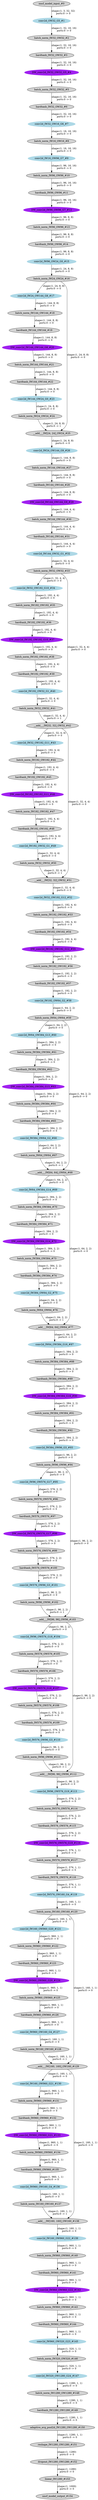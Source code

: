 strict digraph  {
"0 /nncf_model_input_0" [id=0, label="nncf_model_input_#0", style=filled, type=nncf_model_input];
"1 MobileNetV2/Sequential[features]/ConvBNActivation[0]/NNCFConv2d[0]/conv2d_0" [color=lightblue, id=1, label="conv2d_OW32_G5_#1", style=filled, type=conv2d];
"2 MobileNetV2/Sequential[features]/ConvBNActivation[0]/NNCFBatchNorm2d[1]/batch_norm_0" [id=2, label="batch_norm_IW32_OW32_#2", style=filled, type=batch_norm];
"3 MobileNetV2/Sequential[features]/ConvBNActivation[0]/ReLU6[2]/hardtanh_0" [id=3, label="hardtanh_IW32_OW32_#3", style=filled, type=hardtanh];
"4 MobileNetV2/Sequential[features]/InvertedResidual[1]/Sequential[conv]/ConvBNActivation[0]/NNCFConv2d[0]/conv2d_0" [color=purple, id=4, label="DW_conv2d_IW32_OW32_G5_#4", style=filled, type=conv2d];
"5 MobileNetV2/Sequential[features]/InvertedResidual[1]/Sequential[conv]/ConvBNActivation[0]/NNCFBatchNorm2d[1]/batch_norm_0" [id=5, label="batch_norm_IW32_OW32_#5", style=filled, type=batch_norm];
"6 MobileNetV2/Sequential[features]/InvertedResidual[1]/Sequential[conv]/ConvBNActivation[0]/ReLU6[2]/hardtanh_0" [id=6, label="hardtanh_IW32_OW32_#6", style=filled, type=hardtanh];
"7 MobileNetV2/Sequential[features]/InvertedResidual[1]/Sequential[conv]/NNCFConv2d[1]/conv2d_0" [color=lightblue, id=7, label="conv2d_IW32_OW16_G6_#7", style=filled, type=conv2d];
"8 MobileNetV2/Sequential[features]/InvertedResidual[1]/Sequential[conv]/NNCFBatchNorm2d[2]/batch_norm_0" [id=8, label="batch_norm_IW16_OW16_#8", style=filled, type=batch_norm];
"9 MobileNetV2/Sequential[features]/InvertedResidual[2]/Sequential[conv]/ConvBNActivation[0]/NNCFConv2d[0]/conv2d_0" [color=lightblue, id=9, label="conv2d_IW16_OW96_G7_#9", style=filled, type=conv2d];
"10 MobileNetV2/Sequential[features]/InvertedResidual[2]/Sequential[conv]/ConvBNActivation[0]/NNCFBatchNorm2d[1]/batch_norm_0" [id=10, label="batch_norm_IW96_OW96_#10", style=filled, type=batch_norm];
"11 MobileNetV2/Sequential[features]/InvertedResidual[2]/Sequential[conv]/ConvBNActivation[0]/ReLU6[2]/hardtanh_0" [id=11, label="hardtanh_IW96_OW96_#11", style=filled, type=hardtanh];
"12 MobileNetV2/Sequential[features]/InvertedResidual[2]/Sequential[conv]/ConvBNActivation[1]/NNCFConv2d[0]/conv2d_0" [color=purple, id=12, label="DW_conv2d_IW96_OW96_G7_#12", style=filled, type=conv2d];
"13 MobileNetV2/Sequential[features]/InvertedResidual[2]/Sequential[conv]/ConvBNActivation[1]/NNCFBatchNorm2d[1]/batch_norm_0" [id=13, label="batch_norm_IW96_OW96_#13", style=filled, type=batch_norm];
"14 MobileNetV2/Sequential[features]/InvertedResidual[2]/Sequential[conv]/ConvBNActivation[1]/ReLU6[2]/hardtanh_0" [id=14, label="hardtanh_IW96_OW96_#14", style=filled, type=hardtanh];
"15 MobileNetV2/Sequential[features]/InvertedResidual[2]/Sequential[conv]/NNCFConv2d[2]/conv2d_0" [color=lightblue, id=15, label="conv2d_IW96_OW24_G0_#15", style=filled, type=conv2d];
"16 MobileNetV2/Sequential[features]/InvertedResidual[2]/Sequential[conv]/NNCFBatchNorm2d[3]/batch_norm_0" [id=16, label="batch_norm_IW24_OW24_#16", style=filled, type=batch_norm];
"17 MobileNetV2/Sequential[features]/InvertedResidual[3]/Sequential[conv]/ConvBNActivation[0]/NNCFConv2d[0]/conv2d_0" [color=lightblue, id=17, label="conv2d_IW24_OW144_G8_#17", style=filled, type=conv2d];
"18 MobileNetV2/Sequential[features]/InvertedResidual[3]/Sequential[conv]/ConvBNActivation[0]/NNCFBatchNorm2d[1]/batch_norm_0" [id=18, label="batch_norm_IW144_OW144_#18", style=filled, type=batch_norm];
"19 MobileNetV2/Sequential[features]/InvertedResidual[3]/Sequential[conv]/ConvBNActivation[0]/ReLU6[2]/hardtanh_0" [id=19, label="hardtanh_IW144_OW144_#19", style=filled, type=hardtanh];
"20 MobileNetV2/Sequential[features]/InvertedResidual[3]/Sequential[conv]/ConvBNActivation[1]/NNCFConv2d[0]/conv2d_0" [color=purple, id=20, label="DW_conv2d_IW144_OW144_G8_#20", style=filled, type=conv2d];
"21 MobileNetV2/Sequential[features]/InvertedResidual[3]/Sequential[conv]/ConvBNActivation[1]/NNCFBatchNorm2d[1]/batch_norm_0" [id=21, label="batch_norm_IW144_OW144_#21", style=filled, type=batch_norm];
"22 MobileNetV2/Sequential[features]/InvertedResidual[3]/Sequential[conv]/ConvBNActivation[1]/ReLU6[2]/hardtanh_0" [id=22, label="hardtanh_IW144_OW144_#22", style=filled, type=hardtanh];
"23 MobileNetV2/Sequential[features]/InvertedResidual[3]/Sequential[conv]/NNCFConv2d[2]/conv2d_0" [color=lightblue, id=23, label="conv2d_IW144_OW24_G0_#23", style=filled, type=conv2d];
"24 MobileNetV2/Sequential[features]/InvertedResidual[3]/Sequential[conv]/NNCFBatchNorm2d[3]/batch_norm_0" [id=24, label="batch_norm_IW24_OW24_#24", style=filled, type=batch_norm];
"25 MobileNetV2/Sequential[features]/InvertedResidual[3]/__add___0" [id=25, label="__add___IW[24, 24]_OW24_#25", style=filled, type=__add__];
"26 MobileNetV2/Sequential[features]/InvertedResidual[4]/Sequential[conv]/ConvBNActivation[0]/NNCFConv2d[0]/conv2d_0" [color=lightblue, id=26, label="conv2d_IW24_OW144_G9_#26", style=filled, type=conv2d];
"27 MobileNetV2/Sequential[features]/InvertedResidual[4]/Sequential[conv]/ConvBNActivation[0]/NNCFBatchNorm2d[1]/batch_norm_0" [id=27, label="batch_norm_IW144_OW144_#27", style=filled, type=batch_norm];
"28 MobileNetV2/Sequential[features]/InvertedResidual[4]/Sequential[conv]/ConvBNActivation[0]/ReLU6[2]/hardtanh_0" [id=28, label="hardtanh_IW144_OW144_#28", style=filled, type=hardtanh];
"29 MobileNetV2/Sequential[features]/InvertedResidual[4]/Sequential[conv]/ConvBNActivation[1]/NNCFConv2d[0]/conv2d_0" [color=purple, id=29, label="DW_conv2d_IW144_OW144_G9_#29", style=filled, type=conv2d];
"30 MobileNetV2/Sequential[features]/InvertedResidual[4]/Sequential[conv]/ConvBNActivation[1]/NNCFBatchNorm2d[1]/batch_norm_0" [id=30, label="batch_norm_IW144_OW144_#30", style=filled, type=batch_norm];
"31 MobileNetV2/Sequential[features]/InvertedResidual[4]/Sequential[conv]/ConvBNActivation[1]/ReLU6[2]/hardtanh_0" [id=31, label="hardtanh_IW144_OW144_#31", style=filled, type=hardtanh];
"32 MobileNetV2/Sequential[features]/InvertedResidual[4]/Sequential[conv]/NNCFConv2d[2]/conv2d_0" [color=lightblue, id=32, label="conv2d_IW144_OW32_G1_#32", style=filled, type=conv2d];
"33 MobileNetV2/Sequential[features]/InvertedResidual[4]/Sequential[conv]/NNCFBatchNorm2d[3]/batch_norm_0" [id=33, label="batch_norm_IW32_OW32_#33", style=filled, type=batch_norm];
"34 MobileNetV2/Sequential[features]/InvertedResidual[5]/Sequential[conv]/ConvBNActivation[0]/NNCFConv2d[0]/conv2d_0" [color=lightblue, id=34, label="conv2d_IW32_OW192_G10_#34", style=filled, type=conv2d];
"35 MobileNetV2/Sequential[features]/InvertedResidual[5]/Sequential[conv]/ConvBNActivation[0]/NNCFBatchNorm2d[1]/batch_norm_0" [id=35, label="batch_norm_IW192_OW192_#35", style=filled, type=batch_norm];
"36 MobileNetV2/Sequential[features]/InvertedResidual[5]/Sequential[conv]/ConvBNActivation[0]/ReLU6[2]/hardtanh_0" [id=36, label="hardtanh_IW192_OW192_#36", style=filled, type=hardtanh];
"37 MobileNetV2/Sequential[features]/InvertedResidual[5]/Sequential[conv]/ConvBNActivation[1]/NNCFConv2d[0]/conv2d_0" [color=purple, id=37, label="DW_conv2d_IW192_OW192_G10_#37", style=filled, type=conv2d];
"38 MobileNetV2/Sequential[features]/InvertedResidual[5]/Sequential[conv]/ConvBNActivation[1]/NNCFBatchNorm2d[1]/batch_norm_0" [id=38, label="batch_norm_IW192_OW192_#38", style=filled, type=batch_norm];
"39 MobileNetV2/Sequential[features]/InvertedResidual[5]/Sequential[conv]/ConvBNActivation[1]/ReLU6[2]/hardtanh_0" [id=39, label="hardtanh_IW192_OW192_#39", style=filled, type=hardtanh];
"40 MobileNetV2/Sequential[features]/InvertedResidual[5]/Sequential[conv]/NNCFConv2d[2]/conv2d_0" [color=lightblue, id=40, label="conv2d_IW192_OW32_G1_#40", style=filled, type=conv2d];
"41 MobileNetV2/Sequential[features]/InvertedResidual[5]/Sequential[conv]/NNCFBatchNorm2d[3]/batch_norm_0" [id=41, label="batch_norm_IW32_OW32_#41", style=filled, type=batch_norm];
"42 MobileNetV2/Sequential[features]/InvertedResidual[5]/__add___0" [id=42, label="__add___IW[32, 32]_OW32_#42", style=filled, type=__add__];
"43 MobileNetV2/Sequential[features]/InvertedResidual[6]/Sequential[conv]/ConvBNActivation[0]/NNCFConv2d[0]/conv2d_0" [color=lightblue, id=43, label="conv2d_IW32_OW192_G11_#43", style=filled, type=conv2d];
"44 MobileNetV2/Sequential[features]/InvertedResidual[6]/Sequential[conv]/ConvBNActivation[0]/NNCFBatchNorm2d[1]/batch_norm_0" [id=44, label="batch_norm_IW192_OW192_#44", style=filled, type=batch_norm];
"45 MobileNetV2/Sequential[features]/InvertedResidual[6]/Sequential[conv]/ConvBNActivation[0]/ReLU6[2]/hardtanh_0" [id=45, label="hardtanh_IW192_OW192_#45", style=filled, type=hardtanh];
"46 MobileNetV2/Sequential[features]/InvertedResidual[6]/Sequential[conv]/ConvBNActivation[1]/NNCFConv2d[0]/conv2d_0" [color=purple, id=46, label="DW_conv2d_IW192_OW192_G11_#46", style=filled, type=conv2d];
"47 MobileNetV2/Sequential[features]/InvertedResidual[6]/Sequential[conv]/ConvBNActivation[1]/NNCFBatchNorm2d[1]/batch_norm_0" [id=47, label="batch_norm_IW192_OW192_#47", style=filled, type=batch_norm];
"48 MobileNetV2/Sequential[features]/InvertedResidual[6]/Sequential[conv]/ConvBNActivation[1]/ReLU6[2]/hardtanh_0" [id=48, label="hardtanh_IW192_OW192_#48", style=filled, type=hardtanh];
"49 MobileNetV2/Sequential[features]/InvertedResidual[6]/Sequential[conv]/NNCFConv2d[2]/conv2d_0" [color=lightblue, id=49, label="conv2d_IW192_OW32_G1_#49", style=filled, type=conv2d];
"50 MobileNetV2/Sequential[features]/InvertedResidual[6]/Sequential[conv]/NNCFBatchNorm2d[3]/batch_norm_0" [id=50, label="batch_norm_IW32_OW32_#50", style=filled, type=batch_norm];
"51 MobileNetV2/Sequential[features]/InvertedResidual[6]/__add___0" [id=51, label="__add___IW[32, 32]_OW32_#51", style=filled, type=__add__];
"52 MobileNetV2/Sequential[features]/InvertedResidual[7]/Sequential[conv]/ConvBNActivation[0]/NNCFConv2d[0]/conv2d_0" [color=lightblue, id=52, label="conv2d_IW32_OW192_G12_#52", style=filled, type=conv2d];
"53 MobileNetV2/Sequential[features]/InvertedResidual[7]/Sequential[conv]/ConvBNActivation[0]/NNCFBatchNorm2d[1]/batch_norm_0" [id=53, label="batch_norm_IW192_OW192_#53", style=filled, type=batch_norm];
"54 MobileNetV2/Sequential[features]/InvertedResidual[7]/Sequential[conv]/ConvBNActivation[0]/ReLU6[2]/hardtanh_0" [id=54, label="hardtanh_IW192_OW192_#54", style=filled, type=hardtanh];
"55 MobileNetV2/Sequential[features]/InvertedResidual[7]/Sequential[conv]/ConvBNActivation[1]/NNCFConv2d[0]/conv2d_0" [color=purple, id=55, label="DW_conv2d_IW192_OW192_G12_#55", style=filled, type=conv2d];
"56 MobileNetV2/Sequential[features]/InvertedResidual[7]/Sequential[conv]/ConvBNActivation[1]/NNCFBatchNorm2d[1]/batch_norm_0" [id=56, label="batch_norm_IW192_OW192_#56", style=filled, type=batch_norm];
"57 MobileNetV2/Sequential[features]/InvertedResidual[7]/Sequential[conv]/ConvBNActivation[1]/ReLU6[2]/hardtanh_0" [id=57, label="hardtanh_IW192_OW192_#57", style=filled, type=hardtanh];
"58 MobileNetV2/Sequential[features]/InvertedResidual[7]/Sequential[conv]/NNCFConv2d[2]/conv2d_0" [color=lightblue, id=58, label="conv2d_IW192_OW64_G2_#58", style=filled, type=conv2d];
"59 MobileNetV2/Sequential[features]/InvertedResidual[7]/Sequential[conv]/NNCFBatchNorm2d[3]/batch_norm_0" [id=59, label="batch_norm_IW64_OW64_#59", style=filled, type=batch_norm];
"60 MobileNetV2/Sequential[features]/InvertedResidual[8]/Sequential[conv]/ConvBNActivation[0]/NNCFConv2d[0]/conv2d_0" [color=lightblue, id=60, label="conv2d_IW64_OW384_G13_#60", style=filled, type=conv2d];
"61 MobileNetV2/Sequential[features]/InvertedResidual[8]/Sequential[conv]/ConvBNActivation[0]/NNCFBatchNorm2d[1]/batch_norm_0" [id=61, label="batch_norm_IW384_OW384_#61", style=filled, type=batch_norm];
"62 MobileNetV2/Sequential[features]/InvertedResidual[8]/Sequential[conv]/ConvBNActivation[0]/ReLU6[2]/hardtanh_0" [id=62, label="hardtanh_IW384_OW384_#62", style=filled, type=hardtanh];
"63 MobileNetV2/Sequential[features]/InvertedResidual[8]/Sequential[conv]/ConvBNActivation[1]/NNCFConv2d[0]/conv2d_0" [color=purple, id=63, label="DW_conv2d_IW384_OW384_G13_#63", style=filled, type=conv2d];
"64 MobileNetV2/Sequential[features]/InvertedResidual[8]/Sequential[conv]/ConvBNActivation[1]/NNCFBatchNorm2d[1]/batch_norm_0" [id=64, label="batch_norm_IW384_OW384_#64", style=filled, type=batch_norm];
"65 MobileNetV2/Sequential[features]/InvertedResidual[8]/Sequential[conv]/ConvBNActivation[1]/ReLU6[2]/hardtanh_0" [id=65, label="hardtanh_IW384_OW384_#65", style=filled, type=hardtanh];
"66 MobileNetV2/Sequential[features]/InvertedResidual[8]/Sequential[conv]/NNCFConv2d[2]/conv2d_0" [color=lightblue, id=66, label="conv2d_IW384_OW64_G2_#66", style=filled, type=conv2d];
"67 MobileNetV2/Sequential[features]/InvertedResidual[8]/Sequential[conv]/NNCFBatchNorm2d[3]/batch_norm_0" [id=67, label="batch_norm_IW64_OW64_#67", style=filled, type=batch_norm];
"68 MobileNetV2/Sequential[features]/InvertedResidual[8]/__add___0" [id=68, label="__add___IW[64, 64]_OW64_#68", style=filled, type=__add__];
"69 MobileNetV2/Sequential[features]/InvertedResidual[9]/Sequential[conv]/ConvBNActivation[0]/NNCFConv2d[0]/conv2d_0" [color=lightblue, id=69, label="conv2d_IW64_OW384_G14_#69", style=filled, type=conv2d];
"70 MobileNetV2/Sequential[features]/InvertedResidual[9]/Sequential[conv]/ConvBNActivation[0]/NNCFBatchNorm2d[1]/batch_norm_0" [id=70, label="batch_norm_IW384_OW384_#70", style=filled, type=batch_norm];
"71 MobileNetV2/Sequential[features]/InvertedResidual[9]/Sequential[conv]/ConvBNActivation[0]/ReLU6[2]/hardtanh_0" [id=71, label="hardtanh_IW384_OW384_#71", style=filled, type=hardtanh];
"72 MobileNetV2/Sequential[features]/InvertedResidual[9]/Sequential[conv]/ConvBNActivation[1]/NNCFConv2d[0]/conv2d_0" [color=purple, id=72, label="DW_conv2d_IW384_OW384_G14_#72", style=filled, type=conv2d];
"73 MobileNetV2/Sequential[features]/InvertedResidual[9]/Sequential[conv]/ConvBNActivation[1]/NNCFBatchNorm2d[1]/batch_norm_0" [id=73, label="batch_norm_IW384_OW384_#73", style=filled, type=batch_norm];
"74 MobileNetV2/Sequential[features]/InvertedResidual[9]/Sequential[conv]/ConvBNActivation[1]/ReLU6[2]/hardtanh_0" [id=74, label="hardtanh_IW384_OW384_#74", style=filled, type=hardtanh];
"75 MobileNetV2/Sequential[features]/InvertedResidual[9]/Sequential[conv]/NNCFConv2d[2]/conv2d_0" [color=lightblue, id=75, label="conv2d_IW384_OW64_G2_#75", style=filled, type=conv2d];
"76 MobileNetV2/Sequential[features]/InvertedResidual[9]/Sequential[conv]/NNCFBatchNorm2d[3]/batch_norm_0" [id=76, label="batch_norm_IW64_OW64_#76", style=filled, type=batch_norm];
"77 MobileNetV2/Sequential[features]/InvertedResidual[9]/__add___0" [id=77, label="__add___IW[64, 64]_OW64_#77", style=filled, type=__add__];
"78 MobileNetV2/Sequential[features]/InvertedResidual[11]/Sequential[conv]/ConvBNActivation[0]/NNCFConv2d[0]/conv2d_0" [color=lightblue, id=78, label="conv2d_IW64_OW384_G16_#87", style=filled, type=conv2d];
"79 MobileNetV2/Sequential[features]/InvertedResidual[11]/Sequential[conv]/ConvBNActivation[0]/NNCFBatchNorm2d[1]/batch_norm_0" [id=79, label="batch_norm_IW384_OW384_#88", style=filled, type=batch_norm];
"80 MobileNetV2/Sequential[features]/InvertedResidual[11]/Sequential[conv]/ConvBNActivation[0]/ReLU6[2]/hardtanh_0" [id=80, label="hardtanh_IW384_OW384_#89", style=filled, type=hardtanh];
"81 MobileNetV2/Sequential[features]/InvertedResidual[11]/Sequential[conv]/ConvBNActivation[1]/NNCFConv2d[0]/conv2d_0" [color=purple, id=81, label="DW_conv2d_IW384_OW384_G16_#90", style=filled, type=conv2d];
"82 MobileNetV2/Sequential[features]/InvertedResidual[11]/Sequential[conv]/ConvBNActivation[1]/NNCFBatchNorm2d[1]/batch_norm_0" [id=82, label="batch_norm_IW384_OW384_#91", style=filled, type=batch_norm];
"83 MobileNetV2/Sequential[features]/InvertedResidual[11]/Sequential[conv]/ConvBNActivation[1]/ReLU6[2]/hardtanh_0" [id=83, label="hardtanh_IW384_OW384_#92", style=filled, type=hardtanh];
"84 MobileNetV2/Sequential[features]/InvertedResidual[11]/Sequential[conv]/NNCFConv2d[2]/conv2d_0" [color=lightblue, id=84, label="conv2d_IW384_OW96_G3_#93", style=filled, type=conv2d];
"85 MobileNetV2/Sequential[features]/InvertedResidual[11]/Sequential[conv]/NNCFBatchNorm2d[3]/batch_norm_0" [id=85, label="batch_norm_IW96_OW96_#94", style=filled, type=batch_norm];
"86 MobileNetV2/Sequential[features]/InvertedResidual[12]/Sequential[conv]/ConvBNActivation[0]/NNCFConv2d[0]/conv2d_0" [color=lightblue, id=86, label="conv2d_IW96_OW576_G17_#95", style=filled, type=conv2d];
"87 MobileNetV2/Sequential[features]/InvertedResidual[12]/Sequential[conv]/ConvBNActivation[0]/NNCFBatchNorm2d[1]/batch_norm_0" [id=87, label="batch_norm_IW576_OW576_#96", style=filled, type=batch_norm];
"88 MobileNetV2/Sequential[features]/InvertedResidual[12]/Sequential[conv]/ConvBNActivation[0]/ReLU6[2]/hardtanh_0" [id=88, label="hardtanh_IW576_OW576_#97", style=filled, type=hardtanh];
"89 MobileNetV2/Sequential[features]/InvertedResidual[12]/Sequential[conv]/ConvBNActivation[1]/NNCFConv2d[0]/conv2d_0" [color=purple, id=89, label="DW_conv2d_IW576_OW576_G17_#98", style=filled, type=conv2d];
"90 MobileNetV2/Sequential[features]/InvertedResidual[12]/Sequential[conv]/ConvBNActivation[1]/NNCFBatchNorm2d[1]/batch_norm_0" [id=90, label="batch_norm_IW576_OW576_#99", style=filled, type=batch_norm];
"91 MobileNetV2/Sequential[features]/InvertedResidual[12]/Sequential[conv]/ConvBNActivation[1]/ReLU6[2]/hardtanh_0" [id=91, label="hardtanh_IW576_OW576_#100", style=filled, type=hardtanh];
"92 MobileNetV2/Sequential[features]/InvertedResidual[12]/Sequential[conv]/NNCFConv2d[2]/conv2d_0" [color=lightblue, id=92, label="conv2d_IW576_OW96_G3_#101", style=filled, type=conv2d];
"93 MobileNetV2/Sequential[features]/InvertedResidual[12]/Sequential[conv]/NNCFBatchNorm2d[3]/batch_norm_0" [id=93, label="batch_norm_IW96_OW96_#102", style=filled, type=batch_norm];
"94 MobileNetV2/Sequential[features]/InvertedResidual[12]/__add___0" [id=94, label="__add___IW[96, 96]_OW96_#103", style=filled, type=__add__];
"95 MobileNetV2/Sequential[features]/InvertedResidual[13]/Sequential[conv]/ConvBNActivation[0]/NNCFConv2d[0]/conv2d_0" [color=lightblue, id=95, label="conv2d_IW96_OW576_G18_#104", style=filled, type=conv2d];
"96 MobileNetV2/Sequential[features]/InvertedResidual[13]/Sequential[conv]/ConvBNActivation[0]/NNCFBatchNorm2d[1]/batch_norm_0" [id=96, label="batch_norm_IW576_OW576_#105", style=filled, type=batch_norm];
"97 MobileNetV2/Sequential[features]/InvertedResidual[13]/Sequential[conv]/ConvBNActivation[0]/ReLU6[2]/hardtanh_0" [id=97, label="hardtanh_IW576_OW576_#106", style=filled, type=hardtanh];
"98 MobileNetV2/Sequential[features]/InvertedResidual[13]/Sequential[conv]/ConvBNActivation[1]/NNCFConv2d[0]/conv2d_0" [color=purple, id=98, label="DW_conv2d_IW576_OW576_G18_#107", style=filled, type=conv2d];
"99 MobileNetV2/Sequential[features]/InvertedResidual[13]/Sequential[conv]/ConvBNActivation[1]/NNCFBatchNorm2d[1]/batch_norm_0" [id=99, label="batch_norm_IW576_OW576_#108", style=filled, type=batch_norm];
"100 MobileNetV2/Sequential[features]/InvertedResidual[13]/Sequential[conv]/ConvBNActivation[1]/ReLU6[2]/hardtanh_0" [id=100, label="hardtanh_IW576_OW576_#109", style=filled, type=hardtanh];
"101 MobileNetV2/Sequential[features]/InvertedResidual[13]/Sequential[conv]/NNCFConv2d[2]/conv2d_0" [color=lightblue, id=101, label="conv2d_IW576_OW96_G3_#110", style=filled, type=conv2d];
"102 MobileNetV2/Sequential[features]/InvertedResidual[13]/Sequential[conv]/NNCFBatchNorm2d[3]/batch_norm_0" [id=102, label="batch_norm_IW96_OW96_#111", style=filled, type=batch_norm];
"103 MobileNetV2/Sequential[features]/InvertedResidual[13]/__add___0" [id=103, label="__add___IW[96, 96]_OW96_#112", style=filled, type=__add__];
"104 MobileNetV2/Sequential[features]/InvertedResidual[14]/Sequential[conv]/ConvBNActivation[0]/NNCFConv2d[0]/conv2d_0" [color=lightblue, id=104, label="conv2d_IW96_OW576_G19_#113", style=filled, type=conv2d];
"105 MobileNetV2/Sequential[features]/InvertedResidual[14]/Sequential[conv]/ConvBNActivation[0]/NNCFBatchNorm2d[1]/batch_norm_0" [id=105, label="batch_norm_IW576_OW576_#114", style=filled, type=batch_norm];
"106 MobileNetV2/Sequential[features]/InvertedResidual[14]/Sequential[conv]/ConvBNActivation[0]/ReLU6[2]/hardtanh_0" [id=106, label="hardtanh_IW576_OW576_#115", style=filled, type=hardtanh];
"107 MobileNetV2/Sequential[features]/InvertedResidual[14]/Sequential[conv]/ConvBNActivation[1]/NNCFConv2d[0]/conv2d_0" [color=purple, id=107, label="DW_conv2d_IW576_OW576_G19_#116", style=filled, type=conv2d];
"108 MobileNetV2/Sequential[features]/InvertedResidual[14]/Sequential[conv]/ConvBNActivation[1]/NNCFBatchNorm2d[1]/batch_norm_0" [id=108, label="batch_norm_IW576_OW576_#117", style=filled, type=batch_norm];
"109 MobileNetV2/Sequential[features]/InvertedResidual[14]/Sequential[conv]/ConvBNActivation[1]/ReLU6[2]/hardtanh_0" [id=109, label="hardtanh_IW576_OW576_#118", style=filled, type=hardtanh];
"110 MobileNetV2/Sequential[features]/InvertedResidual[14]/Sequential[conv]/NNCFConv2d[2]/conv2d_0" [color=lightblue, id=110, label="conv2d_IW576_OW160_G4_#119", style=filled, type=conv2d];
"111 MobileNetV2/Sequential[features]/InvertedResidual[14]/Sequential[conv]/NNCFBatchNorm2d[3]/batch_norm_0" [id=111, label="batch_norm_IW160_OW160_#120", style=filled, type=batch_norm];
"112 MobileNetV2/Sequential[features]/InvertedResidual[15]/Sequential[conv]/ConvBNActivation[0]/NNCFConv2d[0]/conv2d_0" [color=lightblue, id=112, label="conv2d_IW160_OW960_G20_#121", style=filled, type=conv2d];
"113 MobileNetV2/Sequential[features]/InvertedResidual[15]/Sequential[conv]/ConvBNActivation[0]/NNCFBatchNorm2d[1]/batch_norm_0" [id=113, label="batch_norm_IW960_OW960_#122", style=filled, type=batch_norm];
"114 MobileNetV2/Sequential[features]/InvertedResidual[15]/Sequential[conv]/ConvBNActivation[0]/ReLU6[2]/hardtanh_0" [id=114, label="hardtanh_IW960_OW960_#123", style=filled, type=hardtanh];
"115 MobileNetV2/Sequential[features]/InvertedResidual[15]/Sequential[conv]/ConvBNActivation[1]/NNCFConv2d[0]/conv2d_0" [color=purple, id=115, label="DW_conv2d_IW960_OW960_G20_#124", style=filled, type=conv2d];
"116 MobileNetV2/Sequential[features]/InvertedResidual[15]/Sequential[conv]/ConvBNActivation[1]/NNCFBatchNorm2d[1]/batch_norm_0" [id=116, label="batch_norm_IW960_OW960_#125", style=filled, type=batch_norm];
"117 MobileNetV2/Sequential[features]/InvertedResidual[15]/Sequential[conv]/ConvBNActivation[1]/ReLU6[2]/hardtanh_0" [id=117, label="hardtanh_IW960_OW960_#126", style=filled, type=hardtanh];
"118 MobileNetV2/Sequential[features]/InvertedResidual[15]/Sequential[conv]/NNCFConv2d[2]/conv2d_0" [color=lightblue, id=118, label="conv2d_IW960_OW160_G4_#127", style=filled, type=conv2d];
"119 MobileNetV2/Sequential[features]/InvertedResidual[15]/Sequential[conv]/NNCFBatchNorm2d[3]/batch_norm_0" [id=119, label="batch_norm_IW160_OW160_#128", style=filled, type=batch_norm];
"120 MobileNetV2/Sequential[features]/InvertedResidual[15]/__add___0" [id=120, label="__add___IW[160, 160]_OW160_#129", style=filled, type=__add__];
"121 MobileNetV2/Sequential[features]/InvertedResidual[16]/Sequential[conv]/ConvBNActivation[0]/NNCFConv2d[0]/conv2d_0" [color=lightblue, id=121, label="conv2d_IW160_OW960_G21_#130", style=filled, type=conv2d];
"122 MobileNetV2/Sequential[features]/InvertedResidual[16]/Sequential[conv]/ConvBNActivation[0]/NNCFBatchNorm2d[1]/batch_norm_0" [id=122, label="batch_norm_IW960_OW960_#131", style=filled, type=batch_norm];
"123 MobileNetV2/Sequential[features]/InvertedResidual[16]/Sequential[conv]/ConvBNActivation[0]/ReLU6[2]/hardtanh_0" [id=123, label="hardtanh_IW960_OW960_#132", style=filled, type=hardtanh];
"124 MobileNetV2/Sequential[features]/InvertedResidual[16]/Sequential[conv]/ConvBNActivation[1]/NNCFConv2d[0]/conv2d_0" [color=purple, id=124, label="DW_conv2d_IW960_OW960_G21_#133", style=filled, type=conv2d];
"125 MobileNetV2/Sequential[features]/InvertedResidual[16]/Sequential[conv]/ConvBNActivation[1]/NNCFBatchNorm2d[1]/batch_norm_0" [id=125, label="batch_norm_IW960_OW960_#134", style=filled, type=batch_norm];
"126 MobileNetV2/Sequential[features]/InvertedResidual[16]/Sequential[conv]/ConvBNActivation[1]/ReLU6[2]/hardtanh_0" [id=126, label="hardtanh_IW960_OW960_#135", style=filled, type=hardtanh];
"127 MobileNetV2/Sequential[features]/InvertedResidual[16]/Sequential[conv]/NNCFConv2d[2]/conv2d_0" [color=lightblue, id=127, label="conv2d_IW960_OW160_G4_#136", style=filled, type=conv2d];
"128 MobileNetV2/Sequential[features]/InvertedResidual[16]/Sequential[conv]/NNCFBatchNorm2d[3]/batch_norm_0" [id=128, label="batch_norm_IW160_OW160_#137", style=filled, type=batch_norm];
"129 MobileNetV2/Sequential[features]/InvertedResidual[16]/__add___0" [id=129, label="__add___IW[160, 160]_OW160_#138", style=filled, type=__add__];
"130 MobileNetV2/Sequential[features]/InvertedResidual[17]/Sequential[conv]/ConvBNActivation[0]/NNCFConv2d[0]/conv2d_0" [color=lightblue, id=130, label="conv2d_IW160_OW960_G22_#139", style=filled, type=conv2d];
"131 MobileNetV2/Sequential[features]/InvertedResidual[17]/Sequential[conv]/ConvBNActivation[0]/NNCFBatchNorm2d[1]/batch_norm_0" [id=131, label="batch_norm_IW960_OW960_#140", style=filled, type=batch_norm];
"132 MobileNetV2/Sequential[features]/InvertedResidual[17]/Sequential[conv]/ConvBNActivation[0]/ReLU6[2]/hardtanh_0" [id=132, label="hardtanh_IW960_OW960_#141", style=filled, type=hardtanh];
"133 MobileNetV2/Sequential[features]/InvertedResidual[17]/Sequential[conv]/ConvBNActivation[1]/NNCFConv2d[0]/conv2d_0" [color=purple, id=133, label="DW_conv2d_IW960_OW960_G22_#142", style=filled, type=conv2d];
"134 MobileNetV2/Sequential[features]/InvertedResidual[17]/Sequential[conv]/ConvBNActivation[1]/NNCFBatchNorm2d[1]/batch_norm_0" [id=134, label="batch_norm_IW960_OW960_#143", style=filled, type=batch_norm];
"135 MobileNetV2/Sequential[features]/InvertedResidual[17]/Sequential[conv]/ConvBNActivation[1]/ReLU6[2]/hardtanh_0" [id=135, label="hardtanh_IW960_OW960_#144", style=filled, type=hardtanh];
"136 MobileNetV2/Sequential[features]/InvertedResidual[17]/Sequential[conv]/NNCFConv2d[2]/conv2d_0" [color=lightblue, id=136, label="conv2d_IW960_OW320_G23_#145", style=filled, type=conv2d];
"137 MobileNetV2/Sequential[features]/InvertedResidual[17]/Sequential[conv]/NNCFBatchNorm2d[3]/batch_norm_0" [id=137, label="batch_norm_IW320_OW320_#146", style=filled, type=batch_norm];
"138 MobileNetV2/Sequential[features]/ConvBNActivation[18]/NNCFConv2d[0]/conv2d_0" [color=lightblue, id=138, label="conv2d_IW320_OW1280_G24_#147", style=filled, type=conv2d];
"139 MobileNetV2/Sequential[features]/ConvBNActivation[18]/NNCFBatchNorm2d[1]/batch_norm_0" [id=139, label="batch_norm_IW1280_OW1280_#148", style=filled, type=batch_norm];
"140 MobileNetV2/Sequential[features]/ConvBNActivation[18]/ReLU6[2]/hardtanh_0" [id=140, label="hardtanh_IW1280_OW1280_#149", style=filled, type=hardtanh];
"141 MobileNetV2/adaptive_avg_pool2d_0" [id=141, label="adaptive_avg_pool2d_IW1280_OW1280_#150", style=filled, type=adaptive_avg_pool2d];
"142 MobileNetV2/reshape_0" [id=142, label="reshape_IW1280_OW1280_#151", style=filled, type=reshape];
"143 MobileNetV2/Sequential[classifier]/Dropout[0]/dropout_0" [id=143, label="dropout_IW1280_OW1280_#152", style=filled, type=dropout];
"144 MobileNetV2/Sequential[classifier]/NNCFLinear[1]/linear_0" [id=144, label="linear_IW1280_#153", style=filled, type=linear];
"145 /nncf_model_output_0" [id=145, label="nncf_model_output_#154", style=filled, type=nncf_model_output];
"0 /nncf_model_input_0" -> "1 MobileNetV2/Sequential[features]/ConvBNActivation[0]/NNCFConv2d[0]/conv2d_0"  [label="shape:(1, 3, 32, 32)\nports:0 -> 0", style=solid];
"1 MobileNetV2/Sequential[features]/ConvBNActivation[0]/NNCFConv2d[0]/conv2d_0" -> "2 MobileNetV2/Sequential[features]/ConvBNActivation[0]/NNCFBatchNorm2d[1]/batch_norm_0"  [label="shape:(1, 32, 16, 16)\nports:0 -> 0", style=solid];
"2 MobileNetV2/Sequential[features]/ConvBNActivation[0]/NNCFBatchNorm2d[1]/batch_norm_0" -> "3 MobileNetV2/Sequential[features]/ConvBNActivation[0]/ReLU6[2]/hardtanh_0"  [label="shape:(1, 32, 16, 16)\nports:0 -> 0", style=solid];
"3 MobileNetV2/Sequential[features]/ConvBNActivation[0]/ReLU6[2]/hardtanh_0" -> "4 MobileNetV2/Sequential[features]/InvertedResidual[1]/Sequential[conv]/ConvBNActivation[0]/NNCFConv2d[0]/conv2d_0"  [label="shape:(1, 32, 16, 16)\nports:0 -> 0", style=solid];
"4 MobileNetV2/Sequential[features]/InvertedResidual[1]/Sequential[conv]/ConvBNActivation[0]/NNCFConv2d[0]/conv2d_0" -> "5 MobileNetV2/Sequential[features]/InvertedResidual[1]/Sequential[conv]/ConvBNActivation[0]/NNCFBatchNorm2d[1]/batch_norm_0"  [label="shape:(1, 32, 16, 16)\nports:0 -> 0", style=solid];
"5 MobileNetV2/Sequential[features]/InvertedResidual[1]/Sequential[conv]/ConvBNActivation[0]/NNCFBatchNorm2d[1]/batch_norm_0" -> "6 MobileNetV2/Sequential[features]/InvertedResidual[1]/Sequential[conv]/ConvBNActivation[0]/ReLU6[2]/hardtanh_0"  [label="shape:(1, 32, 16, 16)\nports:0 -> 0", style=solid];
"6 MobileNetV2/Sequential[features]/InvertedResidual[1]/Sequential[conv]/ConvBNActivation[0]/ReLU6[2]/hardtanh_0" -> "7 MobileNetV2/Sequential[features]/InvertedResidual[1]/Sequential[conv]/NNCFConv2d[1]/conv2d_0"  [label="shape:(1, 32, 16, 16)\nports:0 -> 0", style=solid];
"7 MobileNetV2/Sequential[features]/InvertedResidual[1]/Sequential[conv]/NNCFConv2d[1]/conv2d_0" -> "8 MobileNetV2/Sequential[features]/InvertedResidual[1]/Sequential[conv]/NNCFBatchNorm2d[2]/batch_norm_0"  [label="shape:(1, 16, 16, 16)\nports:0 -> 0", style=solid];
"8 MobileNetV2/Sequential[features]/InvertedResidual[1]/Sequential[conv]/NNCFBatchNorm2d[2]/batch_norm_0" -> "9 MobileNetV2/Sequential[features]/InvertedResidual[2]/Sequential[conv]/ConvBNActivation[0]/NNCFConv2d[0]/conv2d_0"  [label="shape:(1, 16, 16, 16)\nports:0 -> 0", style=solid];
"9 MobileNetV2/Sequential[features]/InvertedResidual[2]/Sequential[conv]/ConvBNActivation[0]/NNCFConv2d[0]/conv2d_0" -> "10 MobileNetV2/Sequential[features]/InvertedResidual[2]/Sequential[conv]/ConvBNActivation[0]/NNCFBatchNorm2d[1]/batch_norm_0"  [label="shape:(1, 96, 16, 16)\nports:0 -> 0", style=solid];
"10 MobileNetV2/Sequential[features]/InvertedResidual[2]/Sequential[conv]/ConvBNActivation[0]/NNCFBatchNorm2d[1]/batch_norm_0" -> "11 MobileNetV2/Sequential[features]/InvertedResidual[2]/Sequential[conv]/ConvBNActivation[0]/ReLU6[2]/hardtanh_0"  [label="shape:(1, 96, 16, 16)\nports:0 -> 0", style=solid];
"11 MobileNetV2/Sequential[features]/InvertedResidual[2]/Sequential[conv]/ConvBNActivation[0]/ReLU6[2]/hardtanh_0" -> "12 MobileNetV2/Sequential[features]/InvertedResidual[2]/Sequential[conv]/ConvBNActivation[1]/NNCFConv2d[0]/conv2d_0"  [label="shape:(1, 96, 16, 16)\nports:0 -> 0", style=solid];
"12 MobileNetV2/Sequential[features]/InvertedResidual[2]/Sequential[conv]/ConvBNActivation[1]/NNCFConv2d[0]/conv2d_0" -> "13 MobileNetV2/Sequential[features]/InvertedResidual[2]/Sequential[conv]/ConvBNActivation[1]/NNCFBatchNorm2d[1]/batch_norm_0"  [label="shape:(1, 96, 8, 8)\nports:0 -> 0", style=solid];
"13 MobileNetV2/Sequential[features]/InvertedResidual[2]/Sequential[conv]/ConvBNActivation[1]/NNCFBatchNorm2d[1]/batch_norm_0" -> "14 MobileNetV2/Sequential[features]/InvertedResidual[2]/Sequential[conv]/ConvBNActivation[1]/ReLU6[2]/hardtanh_0"  [label="shape:(1, 96, 8, 8)\nports:0 -> 0", style=solid];
"14 MobileNetV2/Sequential[features]/InvertedResidual[2]/Sequential[conv]/ConvBNActivation[1]/ReLU6[2]/hardtanh_0" -> "15 MobileNetV2/Sequential[features]/InvertedResidual[2]/Sequential[conv]/NNCFConv2d[2]/conv2d_0"  [label="shape:(1, 96, 8, 8)\nports:0 -> 0", style=solid];
"15 MobileNetV2/Sequential[features]/InvertedResidual[2]/Sequential[conv]/NNCFConv2d[2]/conv2d_0" -> "16 MobileNetV2/Sequential[features]/InvertedResidual[2]/Sequential[conv]/NNCFBatchNorm2d[3]/batch_norm_0"  [label="shape:(1, 24, 8, 8)\nports:0 -> 0", style=solid];
"16 MobileNetV2/Sequential[features]/InvertedResidual[2]/Sequential[conv]/NNCFBatchNorm2d[3]/batch_norm_0" -> "17 MobileNetV2/Sequential[features]/InvertedResidual[3]/Sequential[conv]/ConvBNActivation[0]/NNCFConv2d[0]/conv2d_0"  [label="shape:(1, 24, 8, 8)\nports:0 -> 0", style=solid];
"16 MobileNetV2/Sequential[features]/InvertedResidual[2]/Sequential[conv]/NNCFBatchNorm2d[3]/batch_norm_0" -> "25 MobileNetV2/Sequential[features]/InvertedResidual[3]/__add___0"  [label="shape:(1, 24, 8, 8)\nports:0 -> 0", style=solid];
"17 MobileNetV2/Sequential[features]/InvertedResidual[3]/Sequential[conv]/ConvBNActivation[0]/NNCFConv2d[0]/conv2d_0" -> "18 MobileNetV2/Sequential[features]/InvertedResidual[3]/Sequential[conv]/ConvBNActivation[0]/NNCFBatchNorm2d[1]/batch_norm_0"  [label="shape:(1, 144, 8, 8)\nports:0 -> 0", style=solid];
"18 MobileNetV2/Sequential[features]/InvertedResidual[3]/Sequential[conv]/ConvBNActivation[0]/NNCFBatchNorm2d[1]/batch_norm_0" -> "19 MobileNetV2/Sequential[features]/InvertedResidual[3]/Sequential[conv]/ConvBNActivation[0]/ReLU6[2]/hardtanh_0"  [label="shape:(1, 144, 8, 8)\nports:0 -> 0", style=solid];
"19 MobileNetV2/Sequential[features]/InvertedResidual[3]/Sequential[conv]/ConvBNActivation[0]/ReLU6[2]/hardtanh_0" -> "20 MobileNetV2/Sequential[features]/InvertedResidual[3]/Sequential[conv]/ConvBNActivation[1]/NNCFConv2d[0]/conv2d_0"  [label="shape:(1, 144, 8, 8)\nports:0 -> 0", style=solid];
"20 MobileNetV2/Sequential[features]/InvertedResidual[3]/Sequential[conv]/ConvBNActivation[1]/NNCFConv2d[0]/conv2d_0" -> "21 MobileNetV2/Sequential[features]/InvertedResidual[3]/Sequential[conv]/ConvBNActivation[1]/NNCFBatchNorm2d[1]/batch_norm_0"  [label="shape:(1, 144, 8, 8)\nports:0 -> 0", style=solid];
"21 MobileNetV2/Sequential[features]/InvertedResidual[3]/Sequential[conv]/ConvBNActivation[1]/NNCFBatchNorm2d[1]/batch_norm_0" -> "22 MobileNetV2/Sequential[features]/InvertedResidual[3]/Sequential[conv]/ConvBNActivation[1]/ReLU6[2]/hardtanh_0"  [label="shape:(1, 144, 8, 8)\nports:0 -> 0", style=solid];
"22 MobileNetV2/Sequential[features]/InvertedResidual[3]/Sequential[conv]/ConvBNActivation[1]/ReLU6[2]/hardtanh_0" -> "23 MobileNetV2/Sequential[features]/InvertedResidual[3]/Sequential[conv]/NNCFConv2d[2]/conv2d_0"  [label="shape:(1, 144, 8, 8)\nports:0 -> 0", style=solid];
"23 MobileNetV2/Sequential[features]/InvertedResidual[3]/Sequential[conv]/NNCFConv2d[2]/conv2d_0" -> "24 MobileNetV2/Sequential[features]/InvertedResidual[3]/Sequential[conv]/NNCFBatchNorm2d[3]/batch_norm_0"  [label="shape:(1, 24, 8, 8)\nports:0 -> 0", style=solid];
"24 MobileNetV2/Sequential[features]/InvertedResidual[3]/Sequential[conv]/NNCFBatchNorm2d[3]/batch_norm_0" -> "25 MobileNetV2/Sequential[features]/InvertedResidual[3]/__add___0"  [label="shape:(1, 24, 8, 8)\nports:0 -> 1", style=solid];
"25 MobileNetV2/Sequential[features]/InvertedResidual[3]/__add___0" -> "26 MobileNetV2/Sequential[features]/InvertedResidual[4]/Sequential[conv]/ConvBNActivation[0]/NNCFConv2d[0]/conv2d_0"  [label="shape:(1, 24, 8, 8)\nports:0 -> 0", style=solid];
"26 MobileNetV2/Sequential[features]/InvertedResidual[4]/Sequential[conv]/ConvBNActivation[0]/NNCFConv2d[0]/conv2d_0" -> "27 MobileNetV2/Sequential[features]/InvertedResidual[4]/Sequential[conv]/ConvBNActivation[0]/NNCFBatchNorm2d[1]/batch_norm_0"  [label="shape:(1, 144, 8, 8)\nports:0 -> 0", style=solid];
"27 MobileNetV2/Sequential[features]/InvertedResidual[4]/Sequential[conv]/ConvBNActivation[0]/NNCFBatchNorm2d[1]/batch_norm_0" -> "28 MobileNetV2/Sequential[features]/InvertedResidual[4]/Sequential[conv]/ConvBNActivation[0]/ReLU6[2]/hardtanh_0"  [label="shape:(1, 144, 8, 8)\nports:0 -> 0", style=solid];
"28 MobileNetV2/Sequential[features]/InvertedResidual[4]/Sequential[conv]/ConvBNActivation[0]/ReLU6[2]/hardtanh_0" -> "29 MobileNetV2/Sequential[features]/InvertedResidual[4]/Sequential[conv]/ConvBNActivation[1]/NNCFConv2d[0]/conv2d_0"  [label="shape:(1, 144, 8, 8)\nports:0 -> 0", style=solid];
"29 MobileNetV2/Sequential[features]/InvertedResidual[4]/Sequential[conv]/ConvBNActivation[1]/NNCFConv2d[0]/conv2d_0" -> "30 MobileNetV2/Sequential[features]/InvertedResidual[4]/Sequential[conv]/ConvBNActivation[1]/NNCFBatchNorm2d[1]/batch_norm_0"  [label="shape:(1, 144, 4, 4)\nports:0 -> 0", style=solid];
"30 MobileNetV2/Sequential[features]/InvertedResidual[4]/Sequential[conv]/ConvBNActivation[1]/NNCFBatchNorm2d[1]/batch_norm_0" -> "31 MobileNetV2/Sequential[features]/InvertedResidual[4]/Sequential[conv]/ConvBNActivation[1]/ReLU6[2]/hardtanh_0"  [label="shape:(1, 144, 4, 4)\nports:0 -> 0", style=solid];
"31 MobileNetV2/Sequential[features]/InvertedResidual[4]/Sequential[conv]/ConvBNActivation[1]/ReLU6[2]/hardtanh_0" -> "32 MobileNetV2/Sequential[features]/InvertedResidual[4]/Sequential[conv]/NNCFConv2d[2]/conv2d_0"  [label="shape:(1, 144, 4, 4)\nports:0 -> 0", style=solid];
"32 MobileNetV2/Sequential[features]/InvertedResidual[4]/Sequential[conv]/NNCFConv2d[2]/conv2d_0" -> "33 MobileNetV2/Sequential[features]/InvertedResidual[4]/Sequential[conv]/NNCFBatchNorm2d[3]/batch_norm_0"  [label="shape:(1, 32, 4, 4)\nports:0 -> 0", style=solid];
"33 MobileNetV2/Sequential[features]/InvertedResidual[4]/Sequential[conv]/NNCFBatchNorm2d[3]/batch_norm_0" -> "34 MobileNetV2/Sequential[features]/InvertedResidual[5]/Sequential[conv]/ConvBNActivation[0]/NNCFConv2d[0]/conv2d_0"  [label="shape:(1, 32, 4, 4)\nports:0 -> 0", style=solid];
"33 MobileNetV2/Sequential[features]/InvertedResidual[4]/Sequential[conv]/NNCFBatchNorm2d[3]/batch_norm_0" -> "42 MobileNetV2/Sequential[features]/InvertedResidual[5]/__add___0"  [label="shape:(1, 32, 4, 4)\nports:0 -> 0", style=solid];
"34 MobileNetV2/Sequential[features]/InvertedResidual[5]/Sequential[conv]/ConvBNActivation[0]/NNCFConv2d[0]/conv2d_0" -> "35 MobileNetV2/Sequential[features]/InvertedResidual[5]/Sequential[conv]/ConvBNActivation[0]/NNCFBatchNorm2d[1]/batch_norm_0"  [label="shape:(1, 192, 4, 4)\nports:0 -> 0", style=solid];
"35 MobileNetV2/Sequential[features]/InvertedResidual[5]/Sequential[conv]/ConvBNActivation[0]/NNCFBatchNorm2d[1]/batch_norm_0" -> "36 MobileNetV2/Sequential[features]/InvertedResidual[5]/Sequential[conv]/ConvBNActivation[0]/ReLU6[2]/hardtanh_0"  [label="shape:(1, 192, 4, 4)\nports:0 -> 0", style=solid];
"36 MobileNetV2/Sequential[features]/InvertedResidual[5]/Sequential[conv]/ConvBNActivation[0]/ReLU6[2]/hardtanh_0" -> "37 MobileNetV2/Sequential[features]/InvertedResidual[5]/Sequential[conv]/ConvBNActivation[1]/NNCFConv2d[0]/conv2d_0"  [label="shape:(1, 192, 4, 4)\nports:0 -> 0", style=solid];
"37 MobileNetV2/Sequential[features]/InvertedResidual[5]/Sequential[conv]/ConvBNActivation[1]/NNCFConv2d[0]/conv2d_0" -> "38 MobileNetV2/Sequential[features]/InvertedResidual[5]/Sequential[conv]/ConvBNActivation[1]/NNCFBatchNorm2d[1]/batch_norm_0"  [label="shape:(1, 192, 4, 4)\nports:0 -> 0", style=solid];
"38 MobileNetV2/Sequential[features]/InvertedResidual[5]/Sequential[conv]/ConvBNActivation[1]/NNCFBatchNorm2d[1]/batch_norm_0" -> "39 MobileNetV2/Sequential[features]/InvertedResidual[5]/Sequential[conv]/ConvBNActivation[1]/ReLU6[2]/hardtanh_0"  [label="shape:(1, 192, 4, 4)\nports:0 -> 0", style=solid];
"39 MobileNetV2/Sequential[features]/InvertedResidual[5]/Sequential[conv]/ConvBNActivation[1]/ReLU6[2]/hardtanh_0" -> "40 MobileNetV2/Sequential[features]/InvertedResidual[5]/Sequential[conv]/NNCFConv2d[2]/conv2d_0"  [label="shape:(1, 192, 4, 4)\nports:0 -> 0", style=solid];
"40 MobileNetV2/Sequential[features]/InvertedResidual[5]/Sequential[conv]/NNCFConv2d[2]/conv2d_0" -> "41 MobileNetV2/Sequential[features]/InvertedResidual[5]/Sequential[conv]/NNCFBatchNorm2d[3]/batch_norm_0"  [label="shape:(1, 32, 4, 4)\nports:0 -> 0", style=solid];
"41 MobileNetV2/Sequential[features]/InvertedResidual[5]/Sequential[conv]/NNCFBatchNorm2d[3]/batch_norm_0" -> "42 MobileNetV2/Sequential[features]/InvertedResidual[5]/__add___0"  [label="shape:(1, 32, 4, 4)\nports:0 -> 1", style=solid];
"42 MobileNetV2/Sequential[features]/InvertedResidual[5]/__add___0" -> "43 MobileNetV2/Sequential[features]/InvertedResidual[6]/Sequential[conv]/ConvBNActivation[0]/NNCFConv2d[0]/conv2d_0"  [label="shape:(1, 32, 4, 4)\nports:0 -> 0", style=solid];
"42 MobileNetV2/Sequential[features]/InvertedResidual[5]/__add___0" -> "51 MobileNetV2/Sequential[features]/InvertedResidual[6]/__add___0"  [label="shape:(1, 32, 4, 4)\nports:0 -> 0", style=solid];
"43 MobileNetV2/Sequential[features]/InvertedResidual[6]/Sequential[conv]/ConvBNActivation[0]/NNCFConv2d[0]/conv2d_0" -> "44 MobileNetV2/Sequential[features]/InvertedResidual[6]/Sequential[conv]/ConvBNActivation[0]/NNCFBatchNorm2d[1]/batch_norm_0"  [label="shape:(1, 192, 4, 4)\nports:0 -> 0", style=solid];
"44 MobileNetV2/Sequential[features]/InvertedResidual[6]/Sequential[conv]/ConvBNActivation[0]/NNCFBatchNorm2d[1]/batch_norm_0" -> "45 MobileNetV2/Sequential[features]/InvertedResidual[6]/Sequential[conv]/ConvBNActivation[0]/ReLU6[2]/hardtanh_0"  [label="shape:(1, 192, 4, 4)\nports:0 -> 0", style=solid];
"45 MobileNetV2/Sequential[features]/InvertedResidual[6]/Sequential[conv]/ConvBNActivation[0]/ReLU6[2]/hardtanh_0" -> "46 MobileNetV2/Sequential[features]/InvertedResidual[6]/Sequential[conv]/ConvBNActivation[1]/NNCFConv2d[0]/conv2d_0"  [label="shape:(1, 192, 4, 4)\nports:0 -> 0", style=solid];
"46 MobileNetV2/Sequential[features]/InvertedResidual[6]/Sequential[conv]/ConvBNActivation[1]/NNCFConv2d[0]/conv2d_0" -> "47 MobileNetV2/Sequential[features]/InvertedResidual[6]/Sequential[conv]/ConvBNActivation[1]/NNCFBatchNorm2d[1]/batch_norm_0"  [label="shape:(1, 192, 4, 4)\nports:0 -> 0", style=solid];
"47 MobileNetV2/Sequential[features]/InvertedResidual[6]/Sequential[conv]/ConvBNActivation[1]/NNCFBatchNorm2d[1]/batch_norm_0" -> "48 MobileNetV2/Sequential[features]/InvertedResidual[6]/Sequential[conv]/ConvBNActivation[1]/ReLU6[2]/hardtanh_0"  [label="shape:(1, 192, 4, 4)\nports:0 -> 0", style=solid];
"48 MobileNetV2/Sequential[features]/InvertedResidual[6]/Sequential[conv]/ConvBNActivation[1]/ReLU6[2]/hardtanh_0" -> "49 MobileNetV2/Sequential[features]/InvertedResidual[6]/Sequential[conv]/NNCFConv2d[2]/conv2d_0"  [label="shape:(1, 192, 4, 4)\nports:0 -> 0", style=solid];
"49 MobileNetV2/Sequential[features]/InvertedResidual[6]/Sequential[conv]/NNCFConv2d[2]/conv2d_0" -> "50 MobileNetV2/Sequential[features]/InvertedResidual[6]/Sequential[conv]/NNCFBatchNorm2d[3]/batch_norm_0"  [label="shape:(1, 32, 4, 4)\nports:0 -> 0", style=solid];
"50 MobileNetV2/Sequential[features]/InvertedResidual[6]/Sequential[conv]/NNCFBatchNorm2d[3]/batch_norm_0" -> "51 MobileNetV2/Sequential[features]/InvertedResidual[6]/__add___0"  [label="shape:(1, 32, 4, 4)\nports:0 -> 1", style=solid];
"51 MobileNetV2/Sequential[features]/InvertedResidual[6]/__add___0" -> "52 MobileNetV2/Sequential[features]/InvertedResidual[7]/Sequential[conv]/ConvBNActivation[0]/NNCFConv2d[0]/conv2d_0"  [label="shape:(1, 32, 4, 4)\nports:0 -> 0", style=solid];
"52 MobileNetV2/Sequential[features]/InvertedResidual[7]/Sequential[conv]/ConvBNActivation[0]/NNCFConv2d[0]/conv2d_0" -> "53 MobileNetV2/Sequential[features]/InvertedResidual[7]/Sequential[conv]/ConvBNActivation[0]/NNCFBatchNorm2d[1]/batch_norm_0"  [label="shape:(1, 192, 4, 4)\nports:0 -> 0", style=solid];
"53 MobileNetV2/Sequential[features]/InvertedResidual[7]/Sequential[conv]/ConvBNActivation[0]/NNCFBatchNorm2d[1]/batch_norm_0" -> "54 MobileNetV2/Sequential[features]/InvertedResidual[7]/Sequential[conv]/ConvBNActivation[0]/ReLU6[2]/hardtanh_0"  [label="shape:(1, 192, 4, 4)\nports:0 -> 0", style=solid];
"54 MobileNetV2/Sequential[features]/InvertedResidual[7]/Sequential[conv]/ConvBNActivation[0]/ReLU6[2]/hardtanh_0" -> "55 MobileNetV2/Sequential[features]/InvertedResidual[7]/Sequential[conv]/ConvBNActivation[1]/NNCFConv2d[0]/conv2d_0"  [label="shape:(1, 192, 4, 4)\nports:0 -> 0", style=solid];
"55 MobileNetV2/Sequential[features]/InvertedResidual[7]/Sequential[conv]/ConvBNActivation[1]/NNCFConv2d[0]/conv2d_0" -> "56 MobileNetV2/Sequential[features]/InvertedResidual[7]/Sequential[conv]/ConvBNActivation[1]/NNCFBatchNorm2d[1]/batch_norm_0"  [label="shape:(1, 192, 2, 2)\nports:0 -> 0", style=solid];
"56 MobileNetV2/Sequential[features]/InvertedResidual[7]/Sequential[conv]/ConvBNActivation[1]/NNCFBatchNorm2d[1]/batch_norm_0" -> "57 MobileNetV2/Sequential[features]/InvertedResidual[7]/Sequential[conv]/ConvBNActivation[1]/ReLU6[2]/hardtanh_0"  [label="shape:(1, 192, 2, 2)\nports:0 -> 0", style=solid];
"57 MobileNetV2/Sequential[features]/InvertedResidual[7]/Sequential[conv]/ConvBNActivation[1]/ReLU6[2]/hardtanh_0" -> "58 MobileNetV2/Sequential[features]/InvertedResidual[7]/Sequential[conv]/NNCFConv2d[2]/conv2d_0"  [label="shape:(1, 192, 2, 2)\nports:0 -> 0", style=solid];
"58 MobileNetV2/Sequential[features]/InvertedResidual[7]/Sequential[conv]/NNCFConv2d[2]/conv2d_0" -> "59 MobileNetV2/Sequential[features]/InvertedResidual[7]/Sequential[conv]/NNCFBatchNorm2d[3]/batch_norm_0"  [label="shape:(1, 64, 2, 2)\nports:0 -> 0", style=solid];
"59 MobileNetV2/Sequential[features]/InvertedResidual[7]/Sequential[conv]/NNCFBatchNorm2d[3]/batch_norm_0" -> "60 MobileNetV2/Sequential[features]/InvertedResidual[8]/Sequential[conv]/ConvBNActivation[0]/NNCFConv2d[0]/conv2d_0"  [label="shape:(1, 64, 2, 2)\nports:0 -> 0", style=solid];
"59 MobileNetV2/Sequential[features]/InvertedResidual[7]/Sequential[conv]/NNCFBatchNorm2d[3]/batch_norm_0" -> "68 MobileNetV2/Sequential[features]/InvertedResidual[8]/__add___0"  [label="shape:(1, 64, 2, 2)\nports:0 -> 0", style=solid];
"60 MobileNetV2/Sequential[features]/InvertedResidual[8]/Sequential[conv]/ConvBNActivation[0]/NNCFConv2d[0]/conv2d_0" -> "61 MobileNetV2/Sequential[features]/InvertedResidual[8]/Sequential[conv]/ConvBNActivation[0]/NNCFBatchNorm2d[1]/batch_norm_0"  [label="shape:(1, 384, 2, 2)\nports:0 -> 0", style=solid];
"61 MobileNetV2/Sequential[features]/InvertedResidual[8]/Sequential[conv]/ConvBNActivation[0]/NNCFBatchNorm2d[1]/batch_norm_0" -> "62 MobileNetV2/Sequential[features]/InvertedResidual[8]/Sequential[conv]/ConvBNActivation[0]/ReLU6[2]/hardtanh_0"  [label="shape:(1, 384, 2, 2)\nports:0 -> 0", style=solid];
"62 MobileNetV2/Sequential[features]/InvertedResidual[8]/Sequential[conv]/ConvBNActivation[0]/ReLU6[2]/hardtanh_0" -> "63 MobileNetV2/Sequential[features]/InvertedResidual[8]/Sequential[conv]/ConvBNActivation[1]/NNCFConv2d[0]/conv2d_0"  [label="shape:(1, 384, 2, 2)\nports:0 -> 0", style=solid];
"63 MobileNetV2/Sequential[features]/InvertedResidual[8]/Sequential[conv]/ConvBNActivation[1]/NNCFConv2d[0]/conv2d_0" -> "64 MobileNetV2/Sequential[features]/InvertedResidual[8]/Sequential[conv]/ConvBNActivation[1]/NNCFBatchNorm2d[1]/batch_norm_0"  [label="shape:(1, 384, 2, 2)\nports:0 -> 0", style=solid];
"64 MobileNetV2/Sequential[features]/InvertedResidual[8]/Sequential[conv]/ConvBNActivation[1]/NNCFBatchNorm2d[1]/batch_norm_0" -> "65 MobileNetV2/Sequential[features]/InvertedResidual[8]/Sequential[conv]/ConvBNActivation[1]/ReLU6[2]/hardtanh_0"  [label="shape:(1, 384, 2, 2)\nports:0 -> 0", style=solid];
"65 MobileNetV2/Sequential[features]/InvertedResidual[8]/Sequential[conv]/ConvBNActivation[1]/ReLU6[2]/hardtanh_0" -> "66 MobileNetV2/Sequential[features]/InvertedResidual[8]/Sequential[conv]/NNCFConv2d[2]/conv2d_0"  [label="shape:(1, 384, 2, 2)\nports:0 -> 0", style=solid];
"66 MobileNetV2/Sequential[features]/InvertedResidual[8]/Sequential[conv]/NNCFConv2d[2]/conv2d_0" -> "67 MobileNetV2/Sequential[features]/InvertedResidual[8]/Sequential[conv]/NNCFBatchNorm2d[3]/batch_norm_0"  [label="shape:(1, 64, 2, 2)\nports:0 -> 0", style=solid];
"67 MobileNetV2/Sequential[features]/InvertedResidual[8]/Sequential[conv]/NNCFBatchNorm2d[3]/batch_norm_0" -> "68 MobileNetV2/Sequential[features]/InvertedResidual[8]/__add___0"  [label="shape:(1, 64, 2, 2)\nports:0 -> 1", style=solid];
"68 MobileNetV2/Sequential[features]/InvertedResidual[8]/__add___0" -> "69 MobileNetV2/Sequential[features]/InvertedResidual[9]/Sequential[conv]/ConvBNActivation[0]/NNCFConv2d[0]/conv2d_0"  [label="shape:(1, 64, 2, 2)\nports:0 -> 0", style=solid];
"68 MobileNetV2/Sequential[features]/InvertedResidual[8]/__add___0" -> "77 MobileNetV2/Sequential[features]/InvertedResidual[9]/__add___0"  [label="shape:(1, 64, 2, 2)\nports:0 -> 0", style=solid];
"69 MobileNetV2/Sequential[features]/InvertedResidual[9]/Sequential[conv]/ConvBNActivation[0]/NNCFConv2d[0]/conv2d_0" -> "70 MobileNetV2/Sequential[features]/InvertedResidual[9]/Sequential[conv]/ConvBNActivation[0]/NNCFBatchNorm2d[1]/batch_norm_0"  [label="shape:(1, 384, 2, 2)\nports:0 -> 0", style=solid];
"70 MobileNetV2/Sequential[features]/InvertedResidual[9]/Sequential[conv]/ConvBNActivation[0]/NNCFBatchNorm2d[1]/batch_norm_0" -> "71 MobileNetV2/Sequential[features]/InvertedResidual[9]/Sequential[conv]/ConvBNActivation[0]/ReLU6[2]/hardtanh_0"  [label="shape:(1, 384, 2, 2)\nports:0 -> 0", style=solid];
"71 MobileNetV2/Sequential[features]/InvertedResidual[9]/Sequential[conv]/ConvBNActivation[0]/ReLU6[2]/hardtanh_0" -> "72 MobileNetV2/Sequential[features]/InvertedResidual[9]/Sequential[conv]/ConvBNActivation[1]/NNCFConv2d[0]/conv2d_0"  [label="shape:(1, 384, 2, 2)\nports:0 -> 0", style=solid];
"72 MobileNetV2/Sequential[features]/InvertedResidual[9]/Sequential[conv]/ConvBNActivation[1]/NNCFConv2d[0]/conv2d_0" -> "73 MobileNetV2/Sequential[features]/InvertedResidual[9]/Sequential[conv]/ConvBNActivation[1]/NNCFBatchNorm2d[1]/batch_norm_0"  [label="shape:(1, 384, 2, 2)\nports:0 -> 0", style=solid];
"73 MobileNetV2/Sequential[features]/InvertedResidual[9]/Sequential[conv]/ConvBNActivation[1]/NNCFBatchNorm2d[1]/batch_norm_0" -> "74 MobileNetV2/Sequential[features]/InvertedResidual[9]/Sequential[conv]/ConvBNActivation[1]/ReLU6[2]/hardtanh_0"  [label="shape:(1, 384, 2, 2)\nports:0 -> 0", style=solid];
"74 MobileNetV2/Sequential[features]/InvertedResidual[9]/Sequential[conv]/ConvBNActivation[1]/ReLU6[2]/hardtanh_0" -> "75 MobileNetV2/Sequential[features]/InvertedResidual[9]/Sequential[conv]/NNCFConv2d[2]/conv2d_0"  [label="shape:(1, 384, 2, 2)\nports:0 -> 0", style=solid];
"75 MobileNetV2/Sequential[features]/InvertedResidual[9]/Sequential[conv]/NNCFConv2d[2]/conv2d_0" -> "76 MobileNetV2/Sequential[features]/InvertedResidual[9]/Sequential[conv]/NNCFBatchNorm2d[3]/batch_norm_0"  [label="shape:(1, 64, 2, 2)\nports:0 -> 0", style=solid];
"76 MobileNetV2/Sequential[features]/InvertedResidual[9]/Sequential[conv]/NNCFBatchNorm2d[3]/batch_norm_0" -> "77 MobileNetV2/Sequential[features]/InvertedResidual[9]/__add___0"  [label="shape:(1, 64, 2, 2)\nports:0 -> 1", style=solid];
"77 MobileNetV2/Sequential[features]/InvertedResidual[9]/__add___0" -> "78 MobileNetV2/Sequential[features]/InvertedResidual[11]/Sequential[conv]/ConvBNActivation[0]/NNCFConv2d[0]/conv2d_0"  [label="shape:(1, 64, 2, 2)\nports:0 -> 0", style=solid];
"78 MobileNetV2/Sequential[features]/InvertedResidual[11]/Sequential[conv]/ConvBNActivation[0]/NNCFConv2d[0]/conv2d_0" -> "79 MobileNetV2/Sequential[features]/InvertedResidual[11]/Sequential[conv]/ConvBNActivation[0]/NNCFBatchNorm2d[1]/batch_norm_0"  [label="shape:(1, 384, 2, 2)\nports:0 -> 0", style=solid];
"79 MobileNetV2/Sequential[features]/InvertedResidual[11]/Sequential[conv]/ConvBNActivation[0]/NNCFBatchNorm2d[1]/batch_norm_0" -> "80 MobileNetV2/Sequential[features]/InvertedResidual[11]/Sequential[conv]/ConvBNActivation[0]/ReLU6[2]/hardtanh_0"  [label="shape:(1, 384, 2, 2)\nports:0 -> 0", style=solid];
"80 MobileNetV2/Sequential[features]/InvertedResidual[11]/Sequential[conv]/ConvBNActivation[0]/ReLU6[2]/hardtanh_0" -> "81 MobileNetV2/Sequential[features]/InvertedResidual[11]/Sequential[conv]/ConvBNActivation[1]/NNCFConv2d[0]/conv2d_0"  [label="shape:(1, 384, 2, 2)\nports:0 -> 0", style=solid];
"81 MobileNetV2/Sequential[features]/InvertedResidual[11]/Sequential[conv]/ConvBNActivation[1]/NNCFConv2d[0]/conv2d_0" -> "82 MobileNetV2/Sequential[features]/InvertedResidual[11]/Sequential[conv]/ConvBNActivation[1]/NNCFBatchNorm2d[1]/batch_norm_0"  [label="shape:(1, 384, 2, 2)\nports:0 -> 0", style=solid];
"82 MobileNetV2/Sequential[features]/InvertedResidual[11]/Sequential[conv]/ConvBNActivation[1]/NNCFBatchNorm2d[1]/batch_norm_0" -> "83 MobileNetV2/Sequential[features]/InvertedResidual[11]/Sequential[conv]/ConvBNActivation[1]/ReLU6[2]/hardtanh_0"  [label="shape:(1, 384, 2, 2)\nports:0 -> 0", style=solid];
"83 MobileNetV2/Sequential[features]/InvertedResidual[11]/Sequential[conv]/ConvBNActivation[1]/ReLU6[2]/hardtanh_0" -> "84 MobileNetV2/Sequential[features]/InvertedResidual[11]/Sequential[conv]/NNCFConv2d[2]/conv2d_0"  [label="shape:(1, 384, 2, 2)\nports:0 -> 0", style=solid];
"84 MobileNetV2/Sequential[features]/InvertedResidual[11]/Sequential[conv]/NNCFConv2d[2]/conv2d_0" -> "85 MobileNetV2/Sequential[features]/InvertedResidual[11]/Sequential[conv]/NNCFBatchNorm2d[3]/batch_norm_0"  [label="shape:(1, 96, 2, 2)\nports:0 -> 0", style=solid];
"85 MobileNetV2/Sequential[features]/InvertedResidual[11]/Sequential[conv]/NNCFBatchNorm2d[3]/batch_norm_0" -> "86 MobileNetV2/Sequential[features]/InvertedResidual[12]/Sequential[conv]/ConvBNActivation[0]/NNCFConv2d[0]/conv2d_0"  [label="shape:(1, 96, 2, 2)\nports:0 -> 0", style=solid];
"85 MobileNetV2/Sequential[features]/InvertedResidual[11]/Sequential[conv]/NNCFBatchNorm2d[3]/batch_norm_0" -> "94 MobileNetV2/Sequential[features]/InvertedResidual[12]/__add___0"  [label="shape:(1, 96, 2, 2)\nports:0 -> 0", style=solid];
"86 MobileNetV2/Sequential[features]/InvertedResidual[12]/Sequential[conv]/ConvBNActivation[0]/NNCFConv2d[0]/conv2d_0" -> "87 MobileNetV2/Sequential[features]/InvertedResidual[12]/Sequential[conv]/ConvBNActivation[0]/NNCFBatchNorm2d[1]/batch_norm_0"  [label="shape:(1, 576, 2, 2)\nports:0 -> 0", style=solid];
"87 MobileNetV2/Sequential[features]/InvertedResidual[12]/Sequential[conv]/ConvBNActivation[0]/NNCFBatchNorm2d[1]/batch_norm_0" -> "88 MobileNetV2/Sequential[features]/InvertedResidual[12]/Sequential[conv]/ConvBNActivation[0]/ReLU6[2]/hardtanh_0"  [label="shape:(1, 576, 2, 2)\nports:0 -> 0", style=solid];
"88 MobileNetV2/Sequential[features]/InvertedResidual[12]/Sequential[conv]/ConvBNActivation[0]/ReLU6[2]/hardtanh_0" -> "89 MobileNetV2/Sequential[features]/InvertedResidual[12]/Sequential[conv]/ConvBNActivation[1]/NNCFConv2d[0]/conv2d_0"  [label="shape:(1, 576, 2, 2)\nports:0 -> 0", style=solid];
"89 MobileNetV2/Sequential[features]/InvertedResidual[12]/Sequential[conv]/ConvBNActivation[1]/NNCFConv2d[0]/conv2d_0" -> "90 MobileNetV2/Sequential[features]/InvertedResidual[12]/Sequential[conv]/ConvBNActivation[1]/NNCFBatchNorm2d[1]/batch_norm_0"  [label="shape:(1, 576, 2, 2)\nports:0 -> 0", style=solid];
"90 MobileNetV2/Sequential[features]/InvertedResidual[12]/Sequential[conv]/ConvBNActivation[1]/NNCFBatchNorm2d[1]/batch_norm_0" -> "91 MobileNetV2/Sequential[features]/InvertedResidual[12]/Sequential[conv]/ConvBNActivation[1]/ReLU6[2]/hardtanh_0"  [label="shape:(1, 576, 2, 2)\nports:0 -> 0", style=solid];
"91 MobileNetV2/Sequential[features]/InvertedResidual[12]/Sequential[conv]/ConvBNActivation[1]/ReLU6[2]/hardtanh_0" -> "92 MobileNetV2/Sequential[features]/InvertedResidual[12]/Sequential[conv]/NNCFConv2d[2]/conv2d_0"  [label="shape:(1, 576, 2, 2)\nports:0 -> 0", style=solid];
"92 MobileNetV2/Sequential[features]/InvertedResidual[12]/Sequential[conv]/NNCFConv2d[2]/conv2d_0" -> "93 MobileNetV2/Sequential[features]/InvertedResidual[12]/Sequential[conv]/NNCFBatchNorm2d[3]/batch_norm_0"  [label="shape:(1, 96, 2, 2)\nports:0 -> 0", style=solid];
"93 MobileNetV2/Sequential[features]/InvertedResidual[12]/Sequential[conv]/NNCFBatchNorm2d[3]/batch_norm_0" -> "94 MobileNetV2/Sequential[features]/InvertedResidual[12]/__add___0"  [label="shape:(1, 96, 2, 2)\nports:0 -> 1", style=solid];
"94 MobileNetV2/Sequential[features]/InvertedResidual[12]/__add___0" -> "95 MobileNetV2/Sequential[features]/InvertedResidual[13]/Sequential[conv]/ConvBNActivation[0]/NNCFConv2d[0]/conv2d_0"  [label="shape:(1, 96, 2, 2)\nports:0 -> 0", style=solid];
"94 MobileNetV2/Sequential[features]/InvertedResidual[12]/__add___0" -> "103 MobileNetV2/Sequential[features]/InvertedResidual[13]/__add___0"  [label="shape:(1, 96, 2, 2)\nports:0 -> 0", style=solid];
"95 MobileNetV2/Sequential[features]/InvertedResidual[13]/Sequential[conv]/ConvBNActivation[0]/NNCFConv2d[0]/conv2d_0" -> "96 MobileNetV2/Sequential[features]/InvertedResidual[13]/Sequential[conv]/ConvBNActivation[0]/NNCFBatchNorm2d[1]/batch_norm_0"  [label="shape:(1, 576, 2, 2)\nports:0 -> 0", style=solid];
"96 MobileNetV2/Sequential[features]/InvertedResidual[13]/Sequential[conv]/ConvBNActivation[0]/NNCFBatchNorm2d[1]/batch_norm_0" -> "97 MobileNetV2/Sequential[features]/InvertedResidual[13]/Sequential[conv]/ConvBNActivation[0]/ReLU6[2]/hardtanh_0"  [label="shape:(1, 576, 2, 2)\nports:0 -> 0", style=solid];
"97 MobileNetV2/Sequential[features]/InvertedResidual[13]/Sequential[conv]/ConvBNActivation[0]/ReLU6[2]/hardtanh_0" -> "98 MobileNetV2/Sequential[features]/InvertedResidual[13]/Sequential[conv]/ConvBNActivation[1]/NNCFConv2d[0]/conv2d_0"  [label="shape:(1, 576, 2, 2)\nports:0 -> 0", style=solid];
"98 MobileNetV2/Sequential[features]/InvertedResidual[13]/Sequential[conv]/ConvBNActivation[1]/NNCFConv2d[0]/conv2d_0" -> "99 MobileNetV2/Sequential[features]/InvertedResidual[13]/Sequential[conv]/ConvBNActivation[1]/NNCFBatchNorm2d[1]/batch_norm_0"  [label="shape:(1, 576, 2, 2)\nports:0 -> 0", style=solid];
"99 MobileNetV2/Sequential[features]/InvertedResidual[13]/Sequential[conv]/ConvBNActivation[1]/NNCFBatchNorm2d[1]/batch_norm_0" -> "100 MobileNetV2/Sequential[features]/InvertedResidual[13]/Sequential[conv]/ConvBNActivation[1]/ReLU6[2]/hardtanh_0"  [label="shape:(1, 576, 2, 2)\nports:0 -> 0", style=solid];
"100 MobileNetV2/Sequential[features]/InvertedResidual[13]/Sequential[conv]/ConvBNActivation[1]/ReLU6[2]/hardtanh_0" -> "101 MobileNetV2/Sequential[features]/InvertedResidual[13]/Sequential[conv]/NNCFConv2d[2]/conv2d_0"  [label="shape:(1, 576, 2, 2)\nports:0 -> 0", style=solid];
"101 MobileNetV2/Sequential[features]/InvertedResidual[13]/Sequential[conv]/NNCFConv2d[2]/conv2d_0" -> "102 MobileNetV2/Sequential[features]/InvertedResidual[13]/Sequential[conv]/NNCFBatchNorm2d[3]/batch_norm_0"  [label="shape:(1, 96, 2, 2)\nports:0 -> 0", style=solid];
"102 MobileNetV2/Sequential[features]/InvertedResidual[13]/Sequential[conv]/NNCFBatchNorm2d[3]/batch_norm_0" -> "103 MobileNetV2/Sequential[features]/InvertedResidual[13]/__add___0"  [label="shape:(1, 96, 2, 2)\nports:0 -> 1", style=solid];
"103 MobileNetV2/Sequential[features]/InvertedResidual[13]/__add___0" -> "104 MobileNetV2/Sequential[features]/InvertedResidual[14]/Sequential[conv]/ConvBNActivation[0]/NNCFConv2d[0]/conv2d_0"  [label="shape:(1, 96, 2, 2)\nports:0 -> 0", style=solid];
"104 MobileNetV2/Sequential[features]/InvertedResidual[14]/Sequential[conv]/ConvBNActivation[0]/NNCFConv2d[0]/conv2d_0" -> "105 MobileNetV2/Sequential[features]/InvertedResidual[14]/Sequential[conv]/ConvBNActivation[0]/NNCFBatchNorm2d[1]/batch_norm_0"  [label="shape:(1, 576, 2, 2)\nports:0 -> 0", style=solid];
"105 MobileNetV2/Sequential[features]/InvertedResidual[14]/Sequential[conv]/ConvBNActivation[0]/NNCFBatchNorm2d[1]/batch_norm_0" -> "106 MobileNetV2/Sequential[features]/InvertedResidual[14]/Sequential[conv]/ConvBNActivation[0]/ReLU6[2]/hardtanh_0"  [label="shape:(1, 576, 2, 2)\nports:0 -> 0", style=solid];
"106 MobileNetV2/Sequential[features]/InvertedResidual[14]/Sequential[conv]/ConvBNActivation[0]/ReLU6[2]/hardtanh_0" -> "107 MobileNetV2/Sequential[features]/InvertedResidual[14]/Sequential[conv]/ConvBNActivation[1]/NNCFConv2d[0]/conv2d_0"  [label="shape:(1, 576, 2, 2)\nports:0 -> 0", style=solid];
"107 MobileNetV2/Sequential[features]/InvertedResidual[14]/Sequential[conv]/ConvBNActivation[1]/NNCFConv2d[0]/conv2d_0" -> "108 MobileNetV2/Sequential[features]/InvertedResidual[14]/Sequential[conv]/ConvBNActivation[1]/NNCFBatchNorm2d[1]/batch_norm_0"  [label="shape:(1, 576, 1, 1)\nports:0 -> 0", style=solid];
"108 MobileNetV2/Sequential[features]/InvertedResidual[14]/Sequential[conv]/ConvBNActivation[1]/NNCFBatchNorm2d[1]/batch_norm_0" -> "109 MobileNetV2/Sequential[features]/InvertedResidual[14]/Sequential[conv]/ConvBNActivation[1]/ReLU6[2]/hardtanh_0"  [label="shape:(1, 576, 1, 1)\nports:0 -> 0", style=solid];
"109 MobileNetV2/Sequential[features]/InvertedResidual[14]/Sequential[conv]/ConvBNActivation[1]/ReLU6[2]/hardtanh_0" -> "110 MobileNetV2/Sequential[features]/InvertedResidual[14]/Sequential[conv]/NNCFConv2d[2]/conv2d_0"  [label="shape:(1, 576, 1, 1)\nports:0 -> 0", style=solid];
"110 MobileNetV2/Sequential[features]/InvertedResidual[14]/Sequential[conv]/NNCFConv2d[2]/conv2d_0" -> "111 MobileNetV2/Sequential[features]/InvertedResidual[14]/Sequential[conv]/NNCFBatchNorm2d[3]/batch_norm_0"  [label="shape:(1, 160, 1, 1)\nports:0 -> 0", style=solid];
"111 MobileNetV2/Sequential[features]/InvertedResidual[14]/Sequential[conv]/NNCFBatchNorm2d[3]/batch_norm_0" -> "112 MobileNetV2/Sequential[features]/InvertedResidual[15]/Sequential[conv]/ConvBNActivation[0]/NNCFConv2d[0]/conv2d_0"  [label="shape:(1, 160, 1, 1)\nports:0 -> 0", style=solid];
"111 MobileNetV2/Sequential[features]/InvertedResidual[14]/Sequential[conv]/NNCFBatchNorm2d[3]/batch_norm_0" -> "120 MobileNetV2/Sequential[features]/InvertedResidual[15]/__add___0"  [label="shape:(1, 160, 1, 1)\nports:0 -> 0", style=solid];
"112 MobileNetV2/Sequential[features]/InvertedResidual[15]/Sequential[conv]/ConvBNActivation[0]/NNCFConv2d[0]/conv2d_0" -> "113 MobileNetV2/Sequential[features]/InvertedResidual[15]/Sequential[conv]/ConvBNActivation[0]/NNCFBatchNorm2d[1]/batch_norm_0"  [label="shape:(1, 960, 1, 1)\nports:0 -> 0", style=solid];
"113 MobileNetV2/Sequential[features]/InvertedResidual[15]/Sequential[conv]/ConvBNActivation[0]/NNCFBatchNorm2d[1]/batch_norm_0" -> "114 MobileNetV2/Sequential[features]/InvertedResidual[15]/Sequential[conv]/ConvBNActivation[0]/ReLU6[2]/hardtanh_0"  [label="shape:(1, 960, 1, 1)\nports:0 -> 0", style=solid];
"114 MobileNetV2/Sequential[features]/InvertedResidual[15]/Sequential[conv]/ConvBNActivation[0]/ReLU6[2]/hardtanh_0" -> "115 MobileNetV2/Sequential[features]/InvertedResidual[15]/Sequential[conv]/ConvBNActivation[1]/NNCFConv2d[0]/conv2d_0"  [label="shape:(1, 960, 1, 1)\nports:0 -> 0", style=solid];
"115 MobileNetV2/Sequential[features]/InvertedResidual[15]/Sequential[conv]/ConvBNActivation[1]/NNCFConv2d[0]/conv2d_0" -> "116 MobileNetV2/Sequential[features]/InvertedResidual[15]/Sequential[conv]/ConvBNActivation[1]/NNCFBatchNorm2d[1]/batch_norm_0"  [label="shape:(1, 960, 1, 1)\nports:0 -> 0", style=solid];
"116 MobileNetV2/Sequential[features]/InvertedResidual[15]/Sequential[conv]/ConvBNActivation[1]/NNCFBatchNorm2d[1]/batch_norm_0" -> "117 MobileNetV2/Sequential[features]/InvertedResidual[15]/Sequential[conv]/ConvBNActivation[1]/ReLU6[2]/hardtanh_0"  [label="shape:(1, 960, 1, 1)\nports:0 -> 0", style=solid];
"117 MobileNetV2/Sequential[features]/InvertedResidual[15]/Sequential[conv]/ConvBNActivation[1]/ReLU6[2]/hardtanh_0" -> "118 MobileNetV2/Sequential[features]/InvertedResidual[15]/Sequential[conv]/NNCFConv2d[2]/conv2d_0"  [label="shape:(1, 960, 1, 1)\nports:0 -> 0", style=solid];
"118 MobileNetV2/Sequential[features]/InvertedResidual[15]/Sequential[conv]/NNCFConv2d[2]/conv2d_0" -> "119 MobileNetV2/Sequential[features]/InvertedResidual[15]/Sequential[conv]/NNCFBatchNorm2d[3]/batch_norm_0"  [label="shape:(1, 160, 1, 1)\nports:0 -> 0", style=solid];
"119 MobileNetV2/Sequential[features]/InvertedResidual[15]/Sequential[conv]/NNCFBatchNorm2d[3]/batch_norm_0" -> "120 MobileNetV2/Sequential[features]/InvertedResidual[15]/__add___0"  [label="shape:(1, 160, 1, 1)\nports:0 -> 1", style=solid];
"120 MobileNetV2/Sequential[features]/InvertedResidual[15]/__add___0" -> "121 MobileNetV2/Sequential[features]/InvertedResidual[16]/Sequential[conv]/ConvBNActivation[0]/NNCFConv2d[0]/conv2d_0"  [label="shape:(1, 160, 1, 1)\nports:0 -> 0", style=solid];
"120 MobileNetV2/Sequential[features]/InvertedResidual[15]/__add___0" -> "129 MobileNetV2/Sequential[features]/InvertedResidual[16]/__add___0"  [label="shape:(1, 160, 1, 1)\nports:0 -> 0", style=solid];
"121 MobileNetV2/Sequential[features]/InvertedResidual[16]/Sequential[conv]/ConvBNActivation[0]/NNCFConv2d[0]/conv2d_0" -> "122 MobileNetV2/Sequential[features]/InvertedResidual[16]/Sequential[conv]/ConvBNActivation[0]/NNCFBatchNorm2d[1]/batch_norm_0"  [label="shape:(1, 960, 1, 1)\nports:0 -> 0", style=solid];
"122 MobileNetV2/Sequential[features]/InvertedResidual[16]/Sequential[conv]/ConvBNActivation[0]/NNCFBatchNorm2d[1]/batch_norm_0" -> "123 MobileNetV2/Sequential[features]/InvertedResidual[16]/Sequential[conv]/ConvBNActivation[0]/ReLU6[2]/hardtanh_0"  [label="shape:(1, 960, 1, 1)\nports:0 -> 0", style=solid];
"123 MobileNetV2/Sequential[features]/InvertedResidual[16]/Sequential[conv]/ConvBNActivation[0]/ReLU6[2]/hardtanh_0" -> "124 MobileNetV2/Sequential[features]/InvertedResidual[16]/Sequential[conv]/ConvBNActivation[1]/NNCFConv2d[0]/conv2d_0"  [label="shape:(1, 960, 1, 1)\nports:0 -> 0", style=solid];
"124 MobileNetV2/Sequential[features]/InvertedResidual[16]/Sequential[conv]/ConvBNActivation[1]/NNCFConv2d[0]/conv2d_0" -> "125 MobileNetV2/Sequential[features]/InvertedResidual[16]/Sequential[conv]/ConvBNActivation[1]/NNCFBatchNorm2d[1]/batch_norm_0"  [label="shape:(1, 960, 1, 1)\nports:0 -> 0", style=solid];
"125 MobileNetV2/Sequential[features]/InvertedResidual[16]/Sequential[conv]/ConvBNActivation[1]/NNCFBatchNorm2d[1]/batch_norm_0" -> "126 MobileNetV2/Sequential[features]/InvertedResidual[16]/Sequential[conv]/ConvBNActivation[1]/ReLU6[2]/hardtanh_0"  [label="shape:(1, 960, 1, 1)\nports:0 -> 0", style=solid];
"126 MobileNetV2/Sequential[features]/InvertedResidual[16]/Sequential[conv]/ConvBNActivation[1]/ReLU6[2]/hardtanh_0" -> "127 MobileNetV2/Sequential[features]/InvertedResidual[16]/Sequential[conv]/NNCFConv2d[2]/conv2d_0"  [label="shape:(1, 960, 1, 1)\nports:0 -> 0", style=solid];
"127 MobileNetV2/Sequential[features]/InvertedResidual[16]/Sequential[conv]/NNCFConv2d[2]/conv2d_0" -> "128 MobileNetV2/Sequential[features]/InvertedResidual[16]/Sequential[conv]/NNCFBatchNorm2d[3]/batch_norm_0"  [label="shape:(1, 160, 1, 1)\nports:0 -> 0", style=solid];
"128 MobileNetV2/Sequential[features]/InvertedResidual[16]/Sequential[conv]/NNCFBatchNorm2d[3]/batch_norm_0" -> "129 MobileNetV2/Sequential[features]/InvertedResidual[16]/__add___0"  [label="shape:(1, 160, 1, 1)\nports:0 -> 1", style=solid];
"129 MobileNetV2/Sequential[features]/InvertedResidual[16]/__add___0" -> "130 MobileNetV2/Sequential[features]/InvertedResidual[17]/Sequential[conv]/ConvBNActivation[0]/NNCFConv2d[0]/conv2d_0"  [label="shape:(1, 160, 1, 1)\nports:0 -> 0", style=solid];
"130 MobileNetV2/Sequential[features]/InvertedResidual[17]/Sequential[conv]/ConvBNActivation[0]/NNCFConv2d[0]/conv2d_0" -> "131 MobileNetV2/Sequential[features]/InvertedResidual[17]/Sequential[conv]/ConvBNActivation[0]/NNCFBatchNorm2d[1]/batch_norm_0"  [label="shape:(1, 960, 1, 1)\nports:0 -> 0", style=solid];
"131 MobileNetV2/Sequential[features]/InvertedResidual[17]/Sequential[conv]/ConvBNActivation[0]/NNCFBatchNorm2d[1]/batch_norm_0" -> "132 MobileNetV2/Sequential[features]/InvertedResidual[17]/Sequential[conv]/ConvBNActivation[0]/ReLU6[2]/hardtanh_0"  [label="shape:(1, 960, 1, 1)\nports:0 -> 0", style=solid];
"132 MobileNetV2/Sequential[features]/InvertedResidual[17]/Sequential[conv]/ConvBNActivation[0]/ReLU6[2]/hardtanh_0" -> "133 MobileNetV2/Sequential[features]/InvertedResidual[17]/Sequential[conv]/ConvBNActivation[1]/NNCFConv2d[0]/conv2d_0"  [label="shape:(1, 960, 1, 1)\nports:0 -> 0", style=solid];
"133 MobileNetV2/Sequential[features]/InvertedResidual[17]/Sequential[conv]/ConvBNActivation[1]/NNCFConv2d[0]/conv2d_0" -> "134 MobileNetV2/Sequential[features]/InvertedResidual[17]/Sequential[conv]/ConvBNActivation[1]/NNCFBatchNorm2d[1]/batch_norm_0"  [label="shape:(1, 960, 1, 1)\nports:0 -> 0", style=solid];
"134 MobileNetV2/Sequential[features]/InvertedResidual[17]/Sequential[conv]/ConvBNActivation[1]/NNCFBatchNorm2d[1]/batch_norm_0" -> "135 MobileNetV2/Sequential[features]/InvertedResidual[17]/Sequential[conv]/ConvBNActivation[1]/ReLU6[2]/hardtanh_0"  [label="shape:(1, 960, 1, 1)\nports:0 -> 0", style=solid];
"135 MobileNetV2/Sequential[features]/InvertedResidual[17]/Sequential[conv]/ConvBNActivation[1]/ReLU6[2]/hardtanh_0" -> "136 MobileNetV2/Sequential[features]/InvertedResidual[17]/Sequential[conv]/NNCFConv2d[2]/conv2d_0"  [label="shape:(1, 960, 1, 1)\nports:0 -> 0", style=solid];
"136 MobileNetV2/Sequential[features]/InvertedResidual[17]/Sequential[conv]/NNCFConv2d[2]/conv2d_0" -> "137 MobileNetV2/Sequential[features]/InvertedResidual[17]/Sequential[conv]/NNCFBatchNorm2d[3]/batch_norm_0"  [label="shape:(1, 320, 1, 1)\nports:0 -> 0", style=solid];
"137 MobileNetV2/Sequential[features]/InvertedResidual[17]/Sequential[conv]/NNCFBatchNorm2d[3]/batch_norm_0" -> "138 MobileNetV2/Sequential[features]/ConvBNActivation[18]/NNCFConv2d[0]/conv2d_0"  [label="shape:(1, 320, 1, 1)\nports:0 -> 0", style=solid];
"138 MobileNetV2/Sequential[features]/ConvBNActivation[18]/NNCFConv2d[0]/conv2d_0" -> "139 MobileNetV2/Sequential[features]/ConvBNActivation[18]/NNCFBatchNorm2d[1]/batch_norm_0"  [label="shape:(1, 1280, 1, 1)\nports:0 -> 0", style=solid];
"139 MobileNetV2/Sequential[features]/ConvBNActivation[18]/NNCFBatchNorm2d[1]/batch_norm_0" -> "140 MobileNetV2/Sequential[features]/ConvBNActivation[18]/ReLU6[2]/hardtanh_0"  [label="shape:(1, 1280, 1, 1)\nports:0 -> 0", style=solid];
"140 MobileNetV2/Sequential[features]/ConvBNActivation[18]/ReLU6[2]/hardtanh_0" -> "141 MobileNetV2/adaptive_avg_pool2d_0"  [label="shape:(1, 1280, 1, 1)\nports:0 -> 0", style=solid];
"141 MobileNetV2/adaptive_avg_pool2d_0" -> "142 MobileNetV2/reshape_0"  [label="shape:(1, 1280, 1, 1)\nports:0 -> 0", style=solid];
"142 MobileNetV2/reshape_0" -> "143 MobileNetV2/Sequential[classifier]/Dropout[0]/dropout_0"  [label="shape:(1, 1280)\nports:0 -> 0", style=solid];
"143 MobileNetV2/Sequential[classifier]/Dropout[0]/dropout_0" -> "144 MobileNetV2/Sequential[classifier]/NNCFLinear[1]/linear_0"  [label="shape:(1, 1280)\nports:0 -> 0", style=solid];
"144 MobileNetV2/Sequential[classifier]/NNCFLinear[1]/linear_0" -> "145 /nncf_model_output_0"  [label="shape:(1, 1000)\nports:0 -> 0", style=solid];
}
